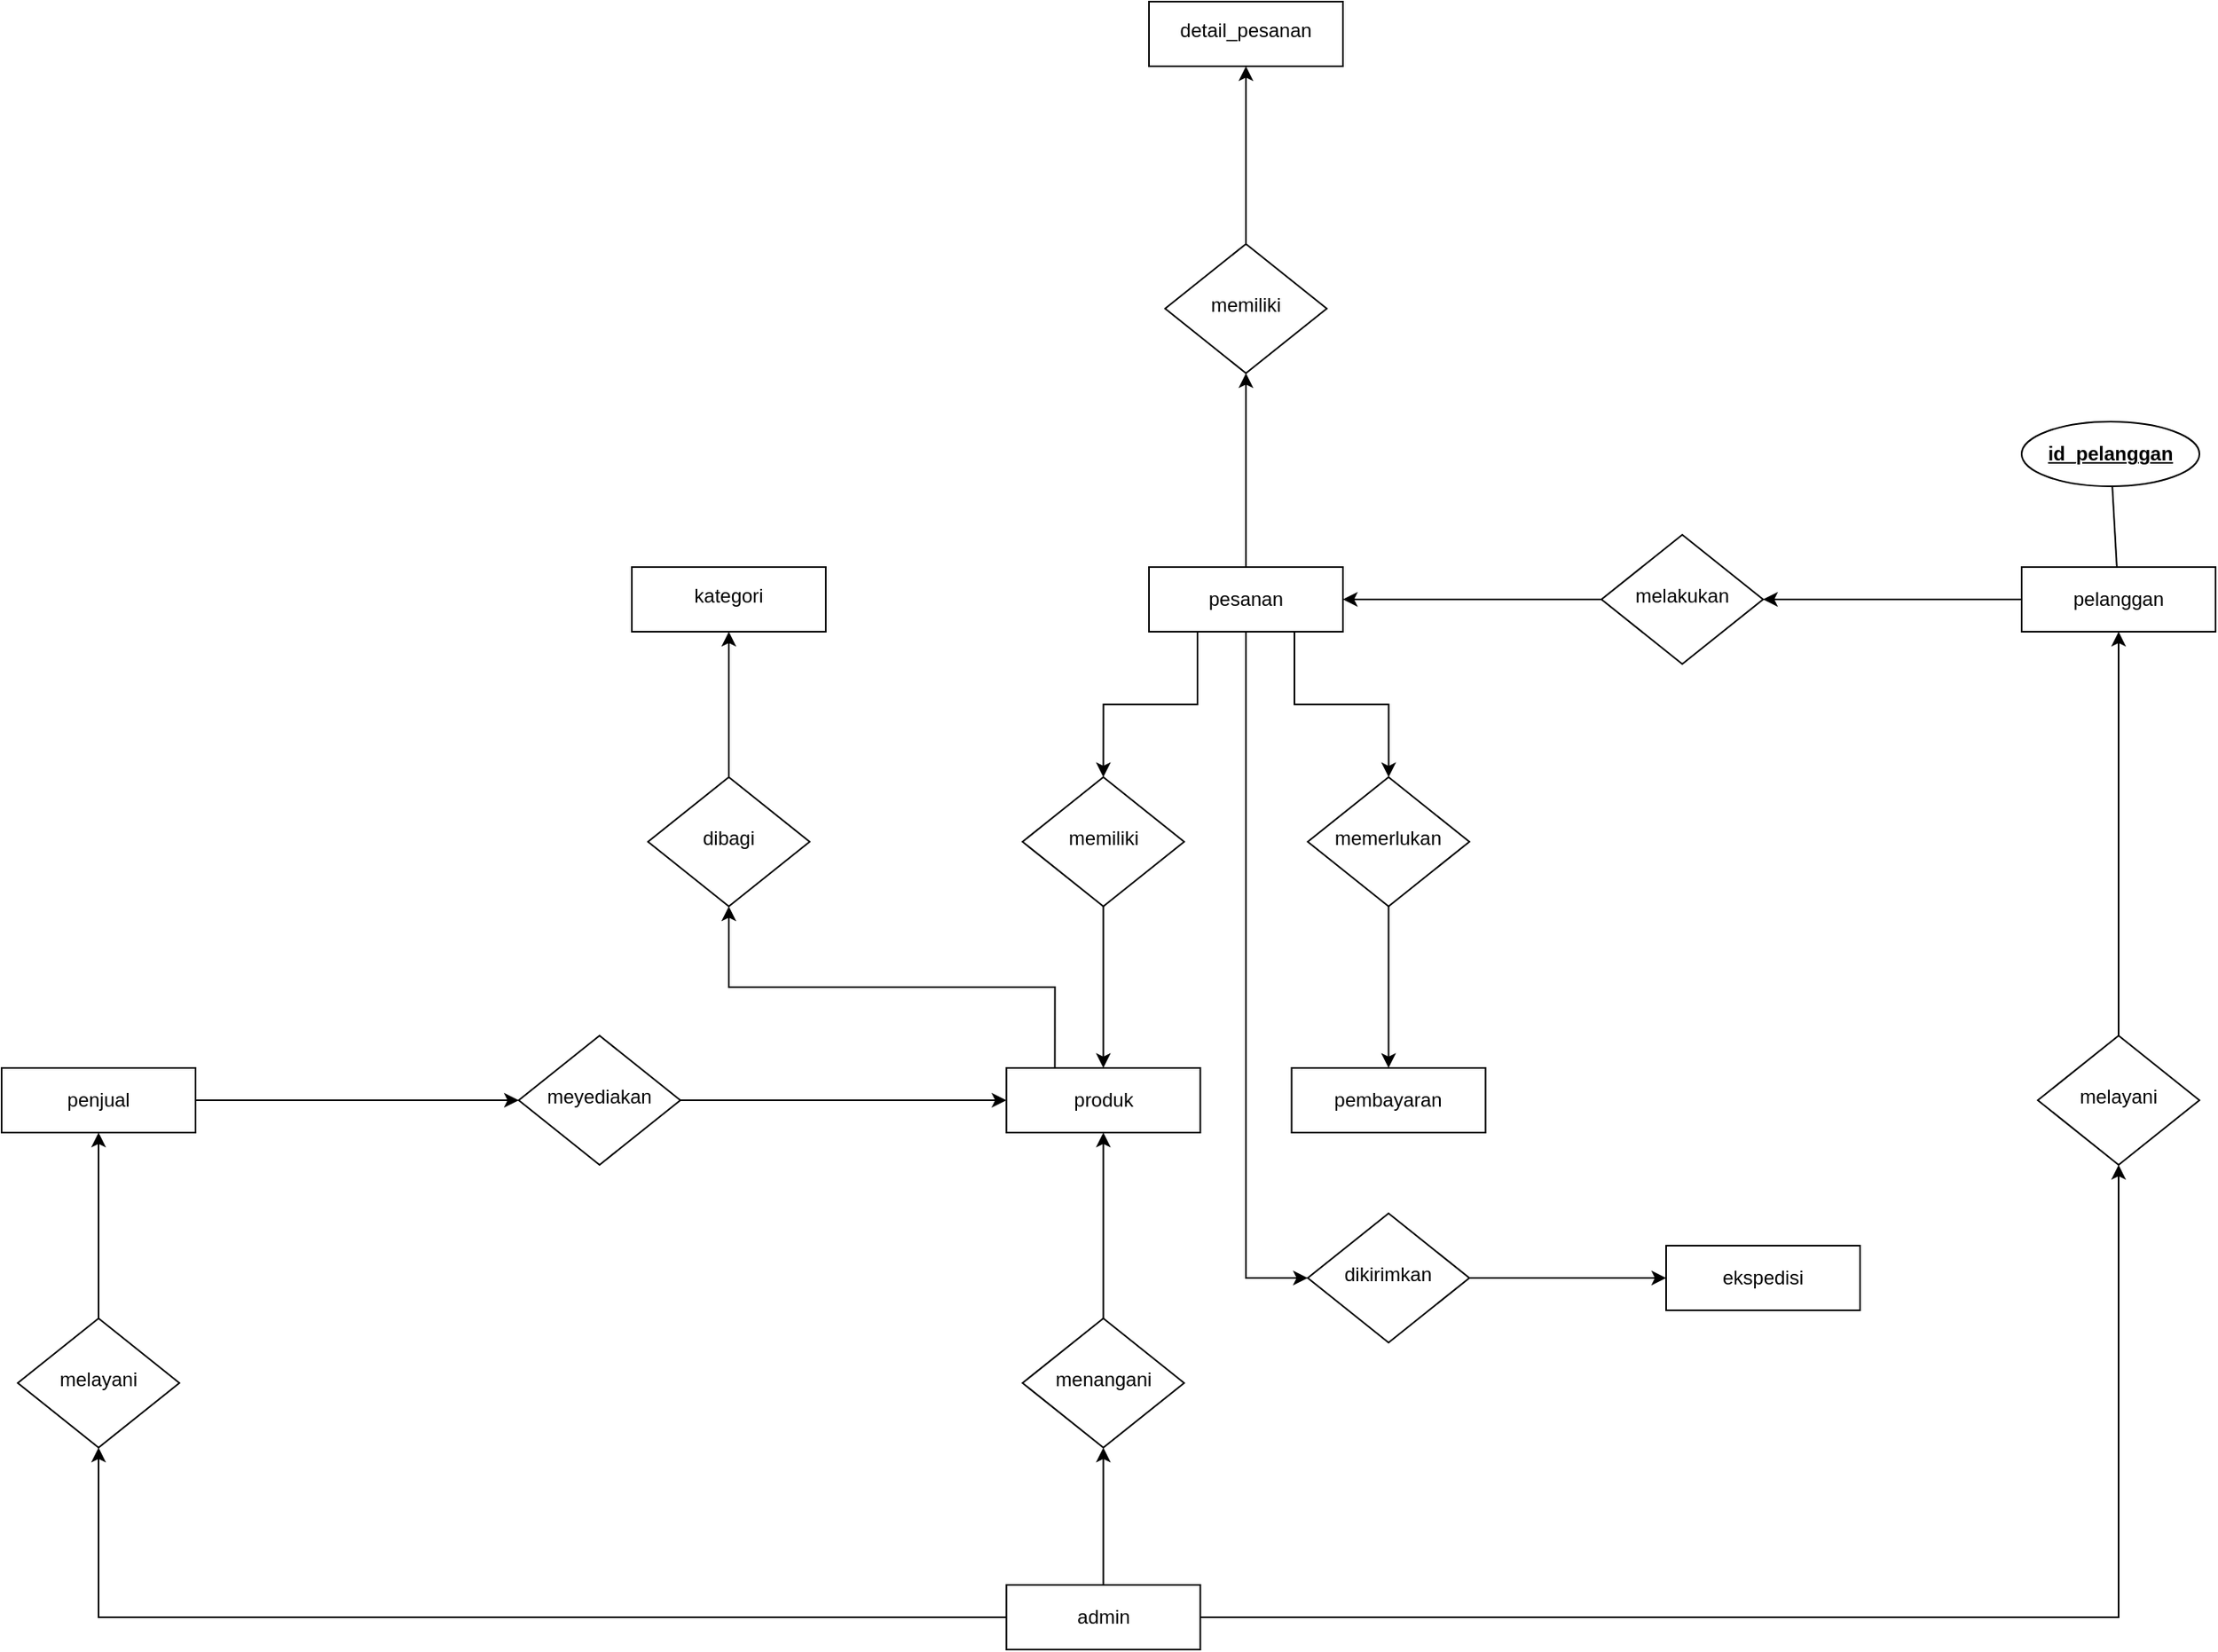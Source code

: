 <mxfile version="22.0.8" type="github">
  <diagram id="C5RBs43oDa-KdzZeNtuy" name="Page-1">
    <mxGraphModel dx="568" dy="1466" grid="1" gridSize="10" guides="1" tooltips="1" connect="1" arrows="1" fold="1" page="1" pageScale="1" pageWidth="827" pageHeight="1169" math="0" shadow="0">
      <root>
        <mxCell id="WIyWlLk6GJQsqaUBKTNV-0" />
        <mxCell id="WIyWlLk6GJQsqaUBKTNV-1" parent="WIyWlLk6GJQsqaUBKTNV-0" />
        <mxCell id="Cz3P-GHgFrTkB5Jf1ASt-25" style="edgeStyle=orthogonalEdgeStyle;rounded=0;orthogonalLoop=1;jettySize=auto;html=1;exitX=0.5;exitY=0;exitDx=0;exitDy=0;entryX=0.5;entryY=1;entryDx=0;entryDy=0;" parent="WIyWlLk6GJQsqaUBKTNV-1" source="WIyWlLk6GJQsqaUBKTNV-3" target="Cz3P-GHgFrTkB5Jf1ASt-26" edge="1">
          <mxGeometry relative="1" as="geometry">
            <mxPoint x="770" y="720" as="targetPoint" />
            <Array as="points" />
          </mxGeometry>
        </mxCell>
        <mxCell id="Cz3P-GHgFrTkB5Jf1ASt-31" style="edgeStyle=orthogonalEdgeStyle;rounded=0;orthogonalLoop=1;jettySize=auto;html=1;entryX=0.5;entryY=1;entryDx=0;entryDy=0;exitX=0;exitY=0.5;exitDx=0;exitDy=0;" parent="WIyWlLk6GJQsqaUBKTNV-1" source="WIyWlLk6GJQsqaUBKTNV-3" target="Cz3P-GHgFrTkB5Jf1ASt-32" edge="1">
          <mxGeometry relative="1" as="geometry">
            <mxPoint x="290" y="700" as="targetPoint" />
            <mxPoint x="730" y="940" as="sourcePoint" />
          </mxGeometry>
        </mxCell>
        <mxCell id="Cz3P-GHgFrTkB5Jf1ASt-35" style="edgeStyle=orthogonalEdgeStyle;rounded=0;orthogonalLoop=1;jettySize=auto;html=1;exitX=0.5;exitY=0;exitDx=0;exitDy=0;entryX=0.5;entryY=1;entryDx=0;entryDy=0;" parent="WIyWlLk6GJQsqaUBKTNV-1" source="Cz3P-GHgFrTkB5Jf1ASt-36" target="Cz3P-GHgFrTkB5Jf1ASt-10" edge="1">
          <mxGeometry relative="1" as="geometry" />
        </mxCell>
        <mxCell id="WIyWlLk6GJQsqaUBKTNV-3" value="admin" style="rounded=1;whiteSpace=wrap;html=1;fontSize=12;glass=0;strokeWidth=1;shadow=0;arcSize=0;" parent="WIyWlLk6GJQsqaUBKTNV-1" vertex="1">
          <mxGeometry x="781.75" y="710" width="120" height="40" as="geometry" />
        </mxCell>
        <mxCell id="FsfqvCxigXIEtIi23rFH-5" style="edgeStyle=orthogonalEdgeStyle;rounded=0;orthogonalLoop=1;jettySize=auto;html=1;exitX=0.25;exitY=0;exitDx=0;exitDy=0;entryX=0.5;entryY=1;entryDx=0;entryDy=0;" edge="1" parent="WIyWlLk6GJQsqaUBKTNV-1" source="WIyWlLk6GJQsqaUBKTNV-7" target="FsfqvCxigXIEtIi23rFH-6">
          <mxGeometry relative="1" as="geometry">
            <mxPoint x="610" y="260" as="targetPoint" />
          </mxGeometry>
        </mxCell>
        <mxCell id="WIyWlLk6GJQsqaUBKTNV-7" value="produk" style="rounded=1;whiteSpace=wrap;html=1;fontSize=12;glass=0;strokeWidth=1;shadow=0;arcSize=0;" parent="WIyWlLk6GJQsqaUBKTNV-1" vertex="1">
          <mxGeometry x="781.75" y="390" width="120" height="40" as="geometry" />
        </mxCell>
        <mxCell id="Cz3P-GHgFrTkB5Jf1ASt-15" value="" style="edgeStyle=orthogonalEdgeStyle;rounded=0;orthogonalLoop=1;jettySize=auto;html=1;exitX=0;exitY=0.5;exitDx=0;exitDy=0;entryX=1;entryY=0.5;entryDx=0;entryDy=0;" parent="WIyWlLk6GJQsqaUBKTNV-1" source="WIyWlLk6GJQsqaUBKTNV-10" target="WIyWlLk6GJQsqaUBKTNV-11" edge="1">
          <mxGeometry relative="1" as="geometry">
            <mxPoint x="1020" y="140" as="targetPoint" />
          </mxGeometry>
        </mxCell>
        <mxCell id="WIyWlLk6GJQsqaUBKTNV-10" value="melakukan" style="rhombus;whiteSpace=wrap;html=1;shadow=0;fontFamily=Helvetica;fontSize=12;align=center;strokeWidth=1;spacing=6;spacingTop=-4;" parent="WIyWlLk6GJQsqaUBKTNV-1" vertex="1">
          <mxGeometry x="1150" y="60" width="100" height="80" as="geometry" />
        </mxCell>
        <mxCell id="Cz3P-GHgFrTkB5Jf1ASt-16" value="" style="edgeStyle=orthogonalEdgeStyle;rounded=0;orthogonalLoop=1;jettySize=auto;html=1;exitX=0.75;exitY=1;exitDx=0;exitDy=0;" parent="WIyWlLk6GJQsqaUBKTNV-1" source="WIyWlLk6GJQsqaUBKTNV-11" target="Cz3P-GHgFrTkB5Jf1ASt-12" edge="1">
          <mxGeometry relative="1" as="geometry" />
        </mxCell>
        <mxCell id="Cz3P-GHgFrTkB5Jf1ASt-17" style="edgeStyle=orthogonalEdgeStyle;rounded=0;orthogonalLoop=1;jettySize=auto;html=1;exitX=0.25;exitY=1;exitDx=0;exitDy=0;entryX=0.5;entryY=0;entryDx=0;entryDy=0;" parent="WIyWlLk6GJQsqaUBKTNV-1" source="WIyWlLk6GJQsqaUBKTNV-11" target="Cz3P-GHgFrTkB5Jf1ASt-11" edge="1">
          <mxGeometry relative="1" as="geometry" />
        </mxCell>
        <mxCell id="FsfqvCxigXIEtIi23rFH-1" style="edgeStyle=orthogonalEdgeStyle;rounded=0;orthogonalLoop=1;jettySize=auto;html=1;exitX=0.5;exitY=0;exitDx=0;exitDy=0;entryX=0.5;entryY=1;entryDx=0;entryDy=0;" edge="1" parent="WIyWlLk6GJQsqaUBKTNV-1" source="WIyWlLk6GJQsqaUBKTNV-11" target="FsfqvCxigXIEtIi23rFH-0">
          <mxGeometry relative="1" as="geometry" />
        </mxCell>
        <mxCell id="FsfqvCxigXIEtIi23rFH-8" style="edgeStyle=orthogonalEdgeStyle;rounded=0;orthogonalLoop=1;jettySize=auto;html=1;exitX=0.5;exitY=1;exitDx=0;exitDy=0;entryX=0;entryY=0.5;entryDx=0;entryDy=0;" edge="1" parent="WIyWlLk6GJQsqaUBKTNV-1" source="WIyWlLk6GJQsqaUBKTNV-11" target="FsfqvCxigXIEtIi23rFH-9">
          <mxGeometry relative="1" as="geometry">
            <mxPoint x="930.143" y="530" as="targetPoint" />
          </mxGeometry>
        </mxCell>
        <mxCell id="WIyWlLk6GJQsqaUBKTNV-11" value="pesanan" style="rounded=1;whiteSpace=wrap;html=1;fontSize=12;glass=0;strokeWidth=1;shadow=0;arcSize=0;" parent="WIyWlLk6GJQsqaUBKTNV-1" vertex="1">
          <mxGeometry x="870" y="80" width="120" height="40" as="geometry" />
        </mxCell>
        <mxCell id="WIyWlLk6GJQsqaUBKTNV-12" value="pembayaran" style="rounded=1;whiteSpace=wrap;html=1;fontSize=12;glass=0;strokeWidth=1;shadow=0;arcSize=0;" parent="WIyWlLk6GJQsqaUBKTNV-1" vertex="1">
          <mxGeometry x="958.25" y="390" width="120" height="40" as="geometry" />
        </mxCell>
        <mxCell id="Cz3P-GHgFrTkB5Jf1ASt-21" style="edgeStyle=orthogonalEdgeStyle;rounded=0;orthogonalLoop=1;jettySize=auto;html=1;entryX=0;entryY=0.5;entryDx=0;entryDy=0;" parent="WIyWlLk6GJQsqaUBKTNV-1" source="Cz3P-GHgFrTkB5Jf1ASt-8" target="Cz3P-GHgFrTkB5Jf1ASt-22" edge="1">
          <mxGeometry relative="1" as="geometry">
            <mxPoint x="220" y="640" as="targetPoint" />
            <Array as="points">
              <mxPoint x="480" y="410" />
            </Array>
          </mxGeometry>
        </mxCell>
        <mxCell id="Cz3P-GHgFrTkB5Jf1ASt-8" value="penjual" style="rounded=1;whiteSpace=wrap;html=1;fontSize=12;glass=0;strokeWidth=1;shadow=0;arcSize=0;" parent="WIyWlLk6GJQsqaUBKTNV-1" vertex="1">
          <mxGeometry x="160" y="390" width="120" height="40" as="geometry" />
        </mxCell>
        <mxCell id="Cz3P-GHgFrTkB5Jf1ASt-14" value="" style="edgeStyle=orthogonalEdgeStyle;rounded=0;orthogonalLoop=1;jettySize=auto;html=1;exitX=0;exitY=0.5;exitDx=0;exitDy=0;entryX=1;entryY=0.5;entryDx=0;entryDy=0;" parent="WIyWlLk6GJQsqaUBKTNV-1" source="Cz3P-GHgFrTkB5Jf1ASt-10" target="WIyWlLk6GJQsqaUBKTNV-10" edge="1">
          <mxGeometry relative="1" as="geometry">
            <mxPoint x="1320" y="200" as="targetPoint" />
          </mxGeometry>
        </mxCell>
        <mxCell id="FsfqvCxigXIEtIi23rFH-13" value="" style="rounded=0;orthogonalLoop=1;jettySize=auto;html=1;endArrow=none;endFill=0;" edge="1" parent="WIyWlLk6GJQsqaUBKTNV-1" source="Cz3P-GHgFrTkB5Jf1ASt-10" target="FsfqvCxigXIEtIi23rFH-12">
          <mxGeometry relative="1" as="geometry" />
        </mxCell>
        <mxCell id="Cz3P-GHgFrTkB5Jf1ASt-10" value="pelanggan" style="rounded=1;whiteSpace=wrap;html=1;fontSize=12;glass=0;strokeWidth=1;shadow=0;arcSize=0;" parent="WIyWlLk6GJQsqaUBKTNV-1" vertex="1">
          <mxGeometry x="1410" y="80" width="120" height="40" as="geometry" />
        </mxCell>
        <mxCell id="Cz3P-GHgFrTkB5Jf1ASt-19" value="" style="edgeStyle=orthogonalEdgeStyle;rounded=0;orthogonalLoop=1;jettySize=auto;html=1;" parent="WIyWlLk6GJQsqaUBKTNV-1" source="Cz3P-GHgFrTkB5Jf1ASt-11" target="WIyWlLk6GJQsqaUBKTNV-7" edge="1">
          <mxGeometry relative="1" as="geometry" />
        </mxCell>
        <mxCell id="Cz3P-GHgFrTkB5Jf1ASt-11" value="memiliki" style="rhombus;whiteSpace=wrap;html=1;shadow=0;fontFamily=Helvetica;fontSize=12;align=center;strokeWidth=1;spacing=6;spacingTop=-4;" parent="WIyWlLk6GJQsqaUBKTNV-1" vertex="1">
          <mxGeometry x="791.75" y="210" width="100" height="80" as="geometry" />
        </mxCell>
        <mxCell id="Cz3P-GHgFrTkB5Jf1ASt-18" value="" style="edgeStyle=orthogonalEdgeStyle;rounded=0;orthogonalLoop=1;jettySize=auto;html=1;" parent="WIyWlLk6GJQsqaUBKTNV-1" source="Cz3P-GHgFrTkB5Jf1ASt-12" target="WIyWlLk6GJQsqaUBKTNV-12" edge="1">
          <mxGeometry relative="1" as="geometry" />
        </mxCell>
        <mxCell id="Cz3P-GHgFrTkB5Jf1ASt-12" value="memerlukan" style="rhombus;whiteSpace=wrap;html=1;shadow=0;fontFamily=Helvetica;fontSize=12;align=center;strokeWidth=1;spacing=6;spacingTop=-4;" parent="WIyWlLk6GJQsqaUBKTNV-1" vertex="1">
          <mxGeometry x="968.25" y="210" width="100" height="80" as="geometry" />
        </mxCell>
        <mxCell id="Cz3P-GHgFrTkB5Jf1ASt-23" style="edgeStyle=orthogonalEdgeStyle;rounded=0;orthogonalLoop=1;jettySize=auto;html=1;entryX=0;entryY=0.5;entryDx=0;entryDy=0;exitX=1;exitY=0.5;exitDx=0;exitDy=0;" parent="WIyWlLk6GJQsqaUBKTNV-1" source="Cz3P-GHgFrTkB5Jf1ASt-22" target="WIyWlLk6GJQsqaUBKTNV-7" edge="1">
          <mxGeometry relative="1" as="geometry">
            <Array as="points">
              <mxPoint x="580" y="410" />
            </Array>
          </mxGeometry>
        </mxCell>
        <mxCell id="Cz3P-GHgFrTkB5Jf1ASt-22" value="meyediakan" style="rhombus;whiteSpace=wrap;html=1;shadow=0;fontFamily=Helvetica;fontSize=12;align=center;strokeWidth=1;spacing=6;spacingTop=-4;" parent="WIyWlLk6GJQsqaUBKTNV-1" vertex="1">
          <mxGeometry x="480" y="370" width="100" height="80" as="geometry" />
        </mxCell>
        <mxCell id="Cz3P-GHgFrTkB5Jf1ASt-26" value="menangani" style="rhombus;whiteSpace=wrap;html=1;shadow=0;fontFamily=Helvetica;fontSize=12;align=center;strokeWidth=1;spacing=6;spacingTop=-4;" parent="WIyWlLk6GJQsqaUBKTNV-1" vertex="1">
          <mxGeometry x="791.75" y="545" width="100" height="80" as="geometry" />
        </mxCell>
        <mxCell id="Cz3P-GHgFrTkB5Jf1ASt-30" style="edgeStyle=orthogonalEdgeStyle;rounded=0;orthogonalLoop=1;jettySize=auto;html=1;exitX=0.5;exitY=0;exitDx=0;exitDy=0;entryX=0.5;entryY=1;entryDx=0;entryDy=0;" parent="WIyWlLk6GJQsqaUBKTNV-1" source="Cz3P-GHgFrTkB5Jf1ASt-26" target="WIyWlLk6GJQsqaUBKTNV-7" edge="1">
          <mxGeometry relative="1" as="geometry">
            <mxPoint x="850" y="440" as="targetPoint" />
          </mxGeometry>
        </mxCell>
        <mxCell id="Cz3P-GHgFrTkB5Jf1ASt-33" style="edgeStyle=orthogonalEdgeStyle;rounded=0;orthogonalLoop=1;jettySize=auto;html=1;exitX=0.5;exitY=0;exitDx=0;exitDy=0;entryX=0.5;entryY=1;entryDx=0;entryDy=0;" parent="WIyWlLk6GJQsqaUBKTNV-1" source="Cz3P-GHgFrTkB5Jf1ASt-32" target="Cz3P-GHgFrTkB5Jf1ASt-8" edge="1">
          <mxGeometry relative="1" as="geometry" />
        </mxCell>
        <mxCell id="Cz3P-GHgFrTkB5Jf1ASt-32" value="melayani" style="rhombus;whiteSpace=wrap;html=1;shadow=0;fontFamily=Helvetica;fontSize=12;align=center;strokeWidth=1;spacing=6;spacingTop=-4;" parent="WIyWlLk6GJQsqaUBKTNV-1" vertex="1">
          <mxGeometry x="170" y="545" width="100" height="80" as="geometry" />
        </mxCell>
        <mxCell id="Cz3P-GHgFrTkB5Jf1ASt-37" value="" style="edgeStyle=orthogonalEdgeStyle;rounded=0;orthogonalLoop=1;jettySize=auto;html=1;exitX=1;exitY=0.5;exitDx=0;exitDy=0;entryX=0.5;entryY=1;entryDx=0;entryDy=0;" parent="WIyWlLk6GJQsqaUBKTNV-1" source="WIyWlLk6GJQsqaUBKTNV-3" target="Cz3P-GHgFrTkB5Jf1ASt-36" edge="1">
          <mxGeometry relative="1" as="geometry">
            <mxPoint x="902" y="930" as="sourcePoint" />
            <mxPoint x="1470" y="120" as="targetPoint" />
          </mxGeometry>
        </mxCell>
        <mxCell id="Cz3P-GHgFrTkB5Jf1ASt-36" value="melayani" style="rhombus;whiteSpace=wrap;html=1;shadow=0;fontFamily=Helvetica;fontSize=12;align=center;strokeWidth=1;spacing=6;spacingTop=-4;" parent="WIyWlLk6GJQsqaUBKTNV-1" vertex="1">
          <mxGeometry x="1420" y="370" width="100" height="80" as="geometry" />
        </mxCell>
        <mxCell id="FsfqvCxigXIEtIi23rFH-3" value="" style="edgeStyle=orthogonalEdgeStyle;rounded=0;orthogonalLoop=1;jettySize=auto;html=1;" edge="1" parent="WIyWlLk6GJQsqaUBKTNV-1" source="FsfqvCxigXIEtIi23rFH-0" target="FsfqvCxigXIEtIi23rFH-2">
          <mxGeometry relative="1" as="geometry" />
        </mxCell>
        <mxCell id="FsfqvCxigXIEtIi23rFH-0" value="memiliki" style="rhombus;whiteSpace=wrap;html=1;shadow=0;fontFamily=Helvetica;fontSize=12;align=center;strokeWidth=1;spacing=6;spacingTop=-4;" vertex="1" parent="WIyWlLk6GJQsqaUBKTNV-1">
          <mxGeometry x="880" y="-120" width="100" height="80" as="geometry" />
        </mxCell>
        <mxCell id="FsfqvCxigXIEtIi23rFH-2" value="detail_pesanan" style="whiteSpace=wrap;html=1;shadow=0;strokeWidth=1;spacing=6;spacingTop=-4;" vertex="1" parent="WIyWlLk6GJQsqaUBKTNV-1">
          <mxGeometry x="870" y="-270" width="120" height="40" as="geometry" />
        </mxCell>
        <mxCell id="FsfqvCxigXIEtIi23rFH-4" value="kategori" style="whiteSpace=wrap;html=1;shadow=0;strokeWidth=1;spacing=6;spacingTop=-4;" vertex="1" parent="WIyWlLk6GJQsqaUBKTNV-1">
          <mxGeometry x="550" y="80" width="120" height="40" as="geometry" />
        </mxCell>
        <mxCell id="FsfqvCxigXIEtIi23rFH-7" style="edgeStyle=orthogonalEdgeStyle;rounded=0;orthogonalLoop=1;jettySize=auto;html=1;entryX=0.5;entryY=1;entryDx=0;entryDy=0;" edge="1" parent="WIyWlLk6GJQsqaUBKTNV-1" source="FsfqvCxigXIEtIi23rFH-6" target="FsfqvCxigXIEtIi23rFH-4">
          <mxGeometry relative="1" as="geometry" />
        </mxCell>
        <mxCell id="FsfqvCxigXIEtIi23rFH-6" value="dibagi" style="rhombus;whiteSpace=wrap;html=1;shadow=0;fontFamily=Helvetica;fontSize=12;align=center;strokeWidth=1;spacing=6;spacingTop=-4;" vertex="1" parent="WIyWlLk6GJQsqaUBKTNV-1">
          <mxGeometry x="560" y="210" width="100" height="80" as="geometry" />
        </mxCell>
        <mxCell id="FsfqvCxigXIEtIi23rFH-10" style="edgeStyle=orthogonalEdgeStyle;rounded=0;orthogonalLoop=1;jettySize=auto;html=1;exitX=1;exitY=0.5;exitDx=0;exitDy=0;entryX=0;entryY=0.5;entryDx=0;entryDy=0;" edge="1" parent="WIyWlLk6GJQsqaUBKTNV-1" source="FsfqvCxigXIEtIi23rFH-9" target="FsfqvCxigXIEtIi23rFH-11">
          <mxGeometry relative="1" as="geometry">
            <mxPoint x="1180" y="519.667" as="targetPoint" />
          </mxGeometry>
        </mxCell>
        <mxCell id="FsfqvCxigXIEtIi23rFH-9" value="dikirimkan" style="rhombus;whiteSpace=wrap;html=1;shadow=0;fontFamily=Helvetica;fontSize=12;align=center;strokeWidth=1;spacing=6;spacingTop=-4;" vertex="1" parent="WIyWlLk6GJQsqaUBKTNV-1">
          <mxGeometry x="968.25" y="480" width="100" height="80" as="geometry" />
        </mxCell>
        <mxCell id="FsfqvCxigXIEtIi23rFH-11" value="ekspedisi" style="rounded=1;whiteSpace=wrap;html=1;fontSize=12;glass=0;strokeWidth=1;shadow=0;arcSize=0;" vertex="1" parent="WIyWlLk6GJQsqaUBKTNV-1">
          <mxGeometry x="1190" y="500" width="120" height="40" as="geometry" />
        </mxCell>
        <mxCell id="FsfqvCxigXIEtIi23rFH-12" value="id_pelanggan" style="ellipse;whiteSpace=wrap;html=1;rounded=1;glass=0;strokeWidth=1;shadow=0;arcSize=0;fontStyle=5" vertex="1" parent="WIyWlLk6GJQsqaUBKTNV-1">
          <mxGeometry x="1410" y="-10" width="110" height="40" as="geometry" />
        </mxCell>
      </root>
    </mxGraphModel>
  </diagram>
</mxfile>
